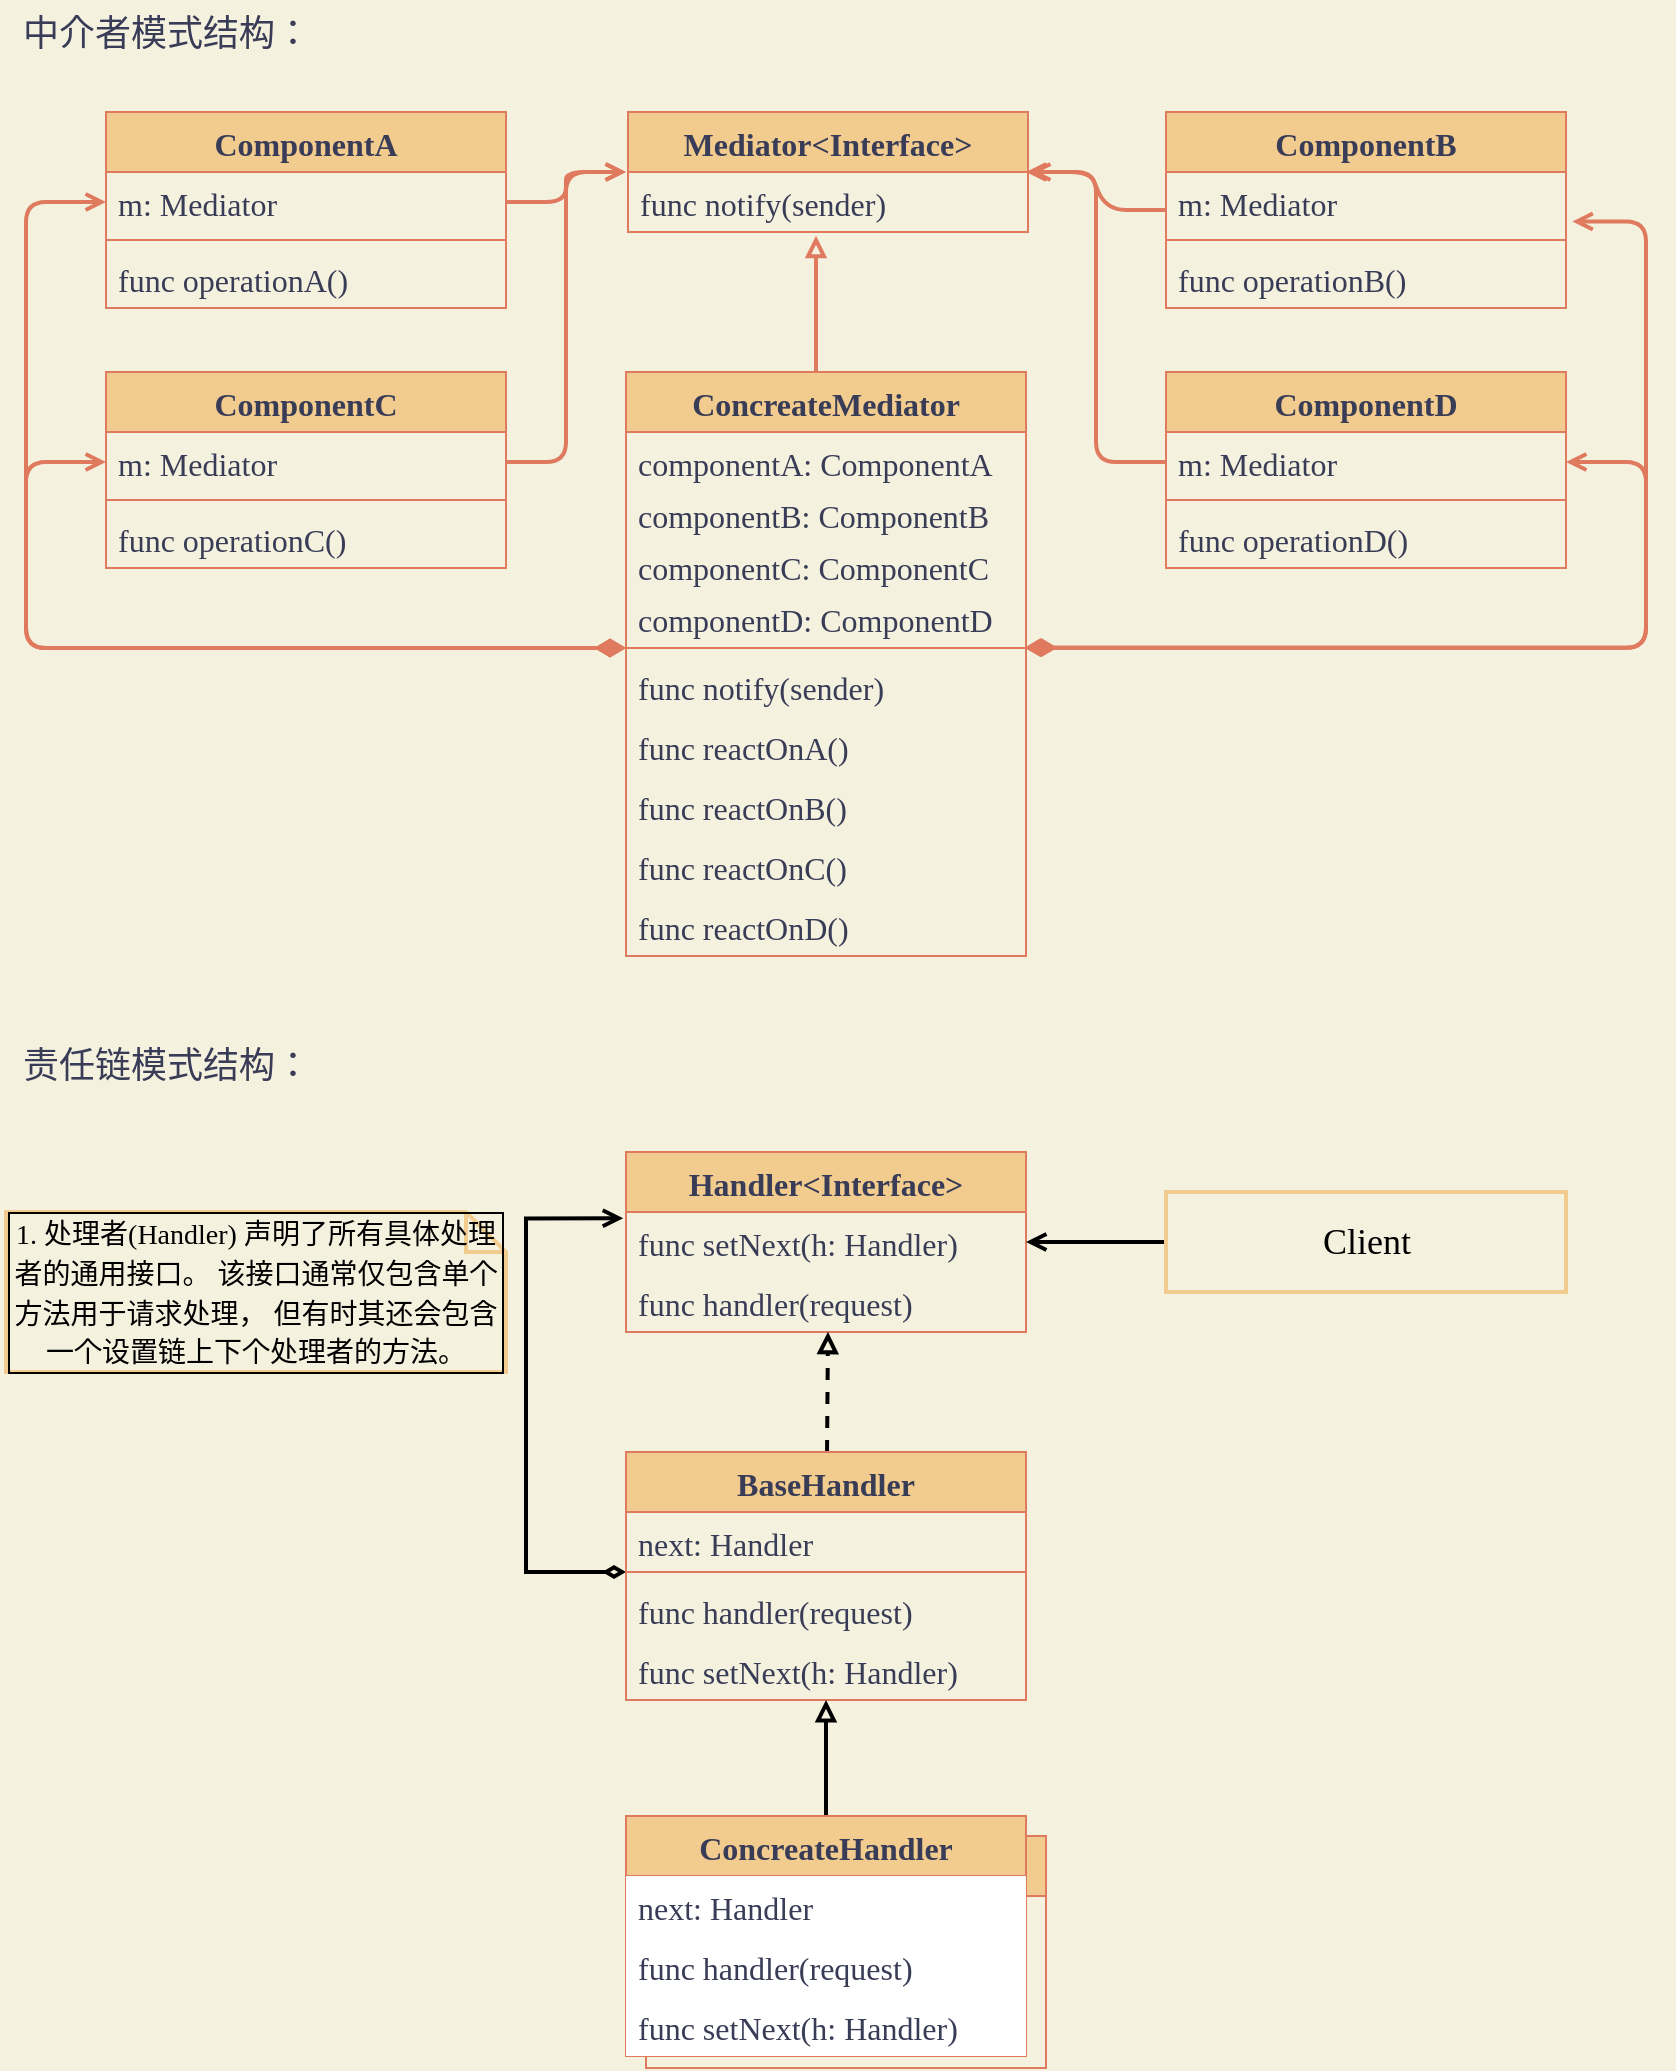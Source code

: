 <mxfile version="20.5.3" type="github">
  <diagram id="LliGrTo6IxOCmECgdEKM" name="第 1 页">
    <mxGraphModel dx="860" dy="472" grid="1" gridSize="10" guides="1" tooltips="1" connect="1" arrows="1" fold="1" page="0" pageScale="1" pageWidth="827" pageHeight="1169" background="#F4F1DE" math="0" shadow="0">
      <root>
        <mxCell id="0" />
        <mxCell id="1" parent="0" />
        <mxCell id="y-x1a5SyWCCNWOdujIV2-36" value="ConcreateHandler" style="swimlane;fontStyle=1;align=center;verticalAlign=top;childLayout=stackLayout;horizontal=1;startSize=30;horizontalStack=0;resizeParent=1;resizeParentMax=0;resizeLast=0;collapsible=1;marginBottom=0;fontFamily=Times New Roman;fontSize=16;rounded=0;fillColor=#F2CC8F;strokeColor=#E07A5F;fontColor=none;noLabel=1;" vertex="1" parent="1">
          <mxGeometry x="340" y="972" width="200" height="116" as="geometry" />
        </mxCell>
        <mxCell id="y-x1a5SyWCCNWOdujIV2-40" value="func setNext(h: Handler)" style="text;strokeColor=none;fillColor=none;align=left;verticalAlign=top;spacingLeft=4;spacingRight=4;overflow=hidden;rotatable=0;points=[[0,0.5],[1,0.5]];portConstraint=eastwest;fontFamily=Times New Roman;fontSize=16;rounded=0;fontColor=none;noLabel=1;" vertex="1" parent="y-x1a5SyWCCNWOdujIV2-36">
          <mxGeometry y="30" width="200" height="30" as="geometry" />
        </mxCell>
        <mxCell id="y-x1a5SyWCCNWOdujIV2-37" value="next: Handler" style="text;strokeColor=none;fillColor=none;align=left;verticalAlign=top;spacingLeft=4;spacingRight=4;overflow=hidden;rotatable=0;points=[[0,0.5],[1,0.5]];portConstraint=eastwest;fontFamily=Times New Roman;fontSize=16;rounded=0;fontColor=none;noLabel=1;" vertex="1" parent="y-x1a5SyWCCNWOdujIV2-36">
          <mxGeometry y="60" width="200" height="26" as="geometry" />
        </mxCell>
        <mxCell id="y-x1a5SyWCCNWOdujIV2-39" value="func handler(request)" style="text;strokeColor=none;fillColor=none;align=left;verticalAlign=top;spacingLeft=4;spacingRight=4;overflow=hidden;rotatable=0;points=[[0,0.5],[1,0.5]];portConstraint=eastwest;fontFamily=Times New Roman;fontSize=16;rounded=0;fontColor=none;noLabel=1;" vertex="1" parent="y-x1a5SyWCCNWOdujIV2-36">
          <mxGeometry y="86" width="200" height="30" as="geometry" />
        </mxCell>
        <mxCell id="As4aNOafPKZ8VDamvQL3-1" value="中介者模式结构：" style="text;html=1;strokeColor=none;fillColor=none;align=center;verticalAlign=middle;whiteSpace=wrap;rounded=0;fontFamily=Times New Roman;fontSize=18;fontColor=#393C56;" parent="1" vertex="1">
          <mxGeometry x="21" y="54" width="159" height="33" as="geometry" />
        </mxCell>
        <mxCell id="KlUVC-nTQkEUZtXj6v6p-1" value="Mediator&lt;Interface&gt;" style="swimlane;fontStyle=1;align=center;verticalAlign=top;childLayout=stackLayout;horizontal=1;startSize=30;horizontalStack=0;resizeParent=1;resizeParentMax=0;resizeLast=0;collapsible=1;marginBottom=0;fontFamily=Times New Roman;fontSize=16;rounded=0;fillColor=#F2CC8F;strokeColor=#E07A5F;fontColor=#393C56;" parent="1" vertex="1">
          <mxGeometry x="331" y="110" width="200" height="60" as="geometry" />
        </mxCell>
        <mxCell id="KlUVC-nTQkEUZtXj6v6p-4" value="func notify(sender)" style="text;strokeColor=none;fillColor=none;align=left;verticalAlign=top;spacingLeft=4;spacingRight=4;overflow=hidden;rotatable=0;points=[[0,0.5],[1,0.5]];portConstraint=eastwest;fontFamily=Times New Roman;fontSize=16;rounded=0;fontColor=#393C56;" parent="KlUVC-nTQkEUZtXj6v6p-1" vertex="1">
          <mxGeometry y="30" width="200" height="30" as="geometry" />
        </mxCell>
        <mxCell id="KlUVC-nTQkEUZtXj6v6p-5" value="ComponentA" style="swimlane;fontStyle=1;align=center;verticalAlign=top;childLayout=stackLayout;horizontal=1;startSize=30;horizontalStack=0;resizeParent=1;resizeParentMax=0;resizeLast=0;collapsible=1;marginBottom=0;fontFamily=Times New Roman;fontSize=16;rounded=0;fillColor=#F2CC8F;strokeColor=#E07A5F;fontColor=#393C56;" parent="1" vertex="1">
          <mxGeometry x="70" y="110" width="200" height="98" as="geometry" />
        </mxCell>
        <mxCell id="KlUVC-nTQkEUZtXj6v6p-6" value="m: Mediator" style="text;strokeColor=none;fillColor=none;align=left;verticalAlign=top;spacingLeft=4;spacingRight=4;overflow=hidden;rotatable=0;points=[[0,0.5],[1,0.5]];portConstraint=eastwest;fontFamily=Times New Roman;fontSize=16;rounded=0;fontColor=#393C56;" parent="KlUVC-nTQkEUZtXj6v6p-5" vertex="1">
          <mxGeometry y="30" width="200" height="30" as="geometry" />
        </mxCell>
        <mxCell id="KlUVC-nTQkEUZtXj6v6p-7" value="" style="line;strokeWidth=1;fillColor=none;align=left;verticalAlign=middle;spacingTop=-1;spacingLeft=3;spacingRight=3;rotatable=0;labelPosition=right;points=[];portConstraint=eastwest;strokeColor=#E07A5F;fontFamily=Times New Roman;fontSize=16;rounded=0;fontColor=#393C56;labelBackgroundColor=#F4F1DE;" parent="KlUVC-nTQkEUZtXj6v6p-5" vertex="1">
          <mxGeometry y="60" width="200" height="8" as="geometry" />
        </mxCell>
        <mxCell id="KlUVC-nTQkEUZtXj6v6p-8" value="func operationA()" style="text;strokeColor=none;fillColor=none;align=left;verticalAlign=top;spacingLeft=4;spacingRight=4;overflow=hidden;rotatable=0;points=[[0,0.5],[1,0.5]];portConstraint=eastwest;fontFamily=Times New Roman;fontSize=16;rounded=0;fontColor=#393C56;" parent="KlUVC-nTQkEUZtXj6v6p-5" vertex="1">
          <mxGeometry y="68" width="200" height="30" as="geometry" />
        </mxCell>
        <mxCell id="xFCIwbEzfBcp8esczOYy-46" style="edgeStyle=entityRelationEdgeStyle;sketch=0;orthogonalLoop=1;jettySize=auto;html=1;entryX=1.005;entryY=0;entryDx=0;entryDy=0;entryPerimeter=0;shadow=0;strokeColor=#E07A5F;fontColor=#393C56;endArrow=open;endFill=0;startSize=10;fillColor=#F2CC8F;elbow=vertical;strokeWidth=2;" parent="1" source="OagiuF5iZt7tphXW1LkW-1" target="KlUVC-nTQkEUZtXj6v6p-4" edge="1">
          <mxGeometry relative="1" as="geometry" />
        </mxCell>
        <mxCell id="OagiuF5iZt7tphXW1LkW-1" value="ComponentB" style="swimlane;fontStyle=1;align=center;verticalAlign=top;childLayout=stackLayout;horizontal=1;startSize=30;horizontalStack=0;resizeParent=1;resizeParentMax=0;resizeLast=0;collapsible=1;marginBottom=0;fontFamily=Times New Roman;fontSize=16;rounded=0;fillColor=#F2CC8F;strokeColor=#E07A5F;fontColor=#393C56;" parent="1" vertex="1">
          <mxGeometry x="600" y="110" width="200" height="98" as="geometry" />
        </mxCell>
        <mxCell id="OagiuF5iZt7tphXW1LkW-2" value="m: Mediator" style="text;strokeColor=none;fillColor=none;align=left;verticalAlign=top;spacingLeft=4;spacingRight=4;overflow=hidden;rotatable=0;points=[[0,0.5],[1,0.5]];portConstraint=eastwest;fontFamily=Times New Roman;fontSize=16;rounded=0;fontColor=#393C56;" parent="OagiuF5iZt7tphXW1LkW-1" vertex="1">
          <mxGeometry y="30" width="200" height="30" as="geometry" />
        </mxCell>
        <mxCell id="OagiuF5iZt7tphXW1LkW-3" value="" style="line;strokeWidth=1;fillColor=none;align=left;verticalAlign=middle;spacingTop=-1;spacingLeft=3;spacingRight=3;rotatable=0;labelPosition=right;points=[];portConstraint=eastwest;strokeColor=#E07A5F;fontFamily=Times New Roman;fontSize=16;rounded=0;fontColor=#393C56;labelBackgroundColor=#F4F1DE;" parent="OagiuF5iZt7tphXW1LkW-1" vertex="1">
          <mxGeometry y="60" width="200" height="8" as="geometry" />
        </mxCell>
        <mxCell id="OagiuF5iZt7tphXW1LkW-4" value="func operationB()" style="text;strokeColor=none;fillColor=none;align=left;verticalAlign=top;spacingLeft=4;spacingRight=4;overflow=hidden;rotatable=0;points=[[0,0.5],[1,0.5]];portConstraint=eastwest;fontFamily=Times New Roman;fontSize=16;rounded=0;fontColor=#393C56;" parent="OagiuF5iZt7tphXW1LkW-1" vertex="1">
          <mxGeometry y="68" width="200" height="30" as="geometry" />
        </mxCell>
        <mxCell id="OagiuF5iZt7tphXW1LkW-5" value="ComponentC" style="swimlane;fontStyle=1;align=center;verticalAlign=top;childLayout=stackLayout;horizontal=1;startSize=30;horizontalStack=0;resizeParent=1;resizeParentMax=0;resizeLast=0;collapsible=1;marginBottom=0;fontFamily=Times New Roman;fontSize=16;rounded=0;fillColor=#F2CC8F;strokeColor=#E07A5F;fontColor=#393C56;" parent="1" vertex="1">
          <mxGeometry x="70" y="240" width="200" height="98" as="geometry" />
        </mxCell>
        <mxCell id="OagiuF5iZt7tphXW1LkW-6" value="m: Mediator" style="text;strokeColor=none;fillColor=none;align=left;verticalAlign=top;spacingLeft=4;spacingRight=4;overflow=hidden;rotatable=0;points=[[0,0.5],[1,0.5]];portConstraint=eastwest;fontFamily=Times New Roman;fontSize=16;rounded=0;fontColor=#393C56;" parent="OagiuF5iZt7tphXW1LkW-5" vertex="1">
          <mxGeometry y="30" width="200" height="30" as="geometry" />
        </mxCell>
        <mxCell id="OagiuF5iZt7tphXW1LkW-7" value="" style="line;strokeWidth=1;fillColor=none;align=left;verticalAlign=middle;spacingTop=-1;spacingLeft=3;spacingRight=3;rotatable=0;labelPosition=right;points=[];portConstraint=eastwest;strokeColor=#E07A5F;fontFamily=Times New Roman;fontSize=16;rounded=0;fontColor=#393C56;labelBackgroundColor=#F4F1DE;" parent="OagiuF5iZt7tphXW1LkW-5" vertex="1">
          <mxGeometry y="60" width="200" height="8" as="geometry" />
        </mxCell>
        <mxCell id="OagiuF5iZt7tphXW1LkW-8" value="func operationC()" style="text;strokeColor=none;fillColor=none;align=left;verticalAlign=top;spacingLeft=4;spacingRight=4;overflow=hidden;rotatable=0;points=[[0,0.5],[1,0.5]];portConstraint=eastwest;fontFamily=Times New Roman;fontSize=16;rounded=0;fontColor=#393C56;" parent="OagiuF5iZt7tphXW1LkW-5" vertex="1">
          <mxGeometry y="68" width="200" height="30" as="geometry" />
        </mxCell>
        <mxCell id="OagiuF5iZt7tphXW1LkW-9" value="ComponentD" style="swimlane;fontStyle=1;align=center;verticalAlign=top;childLayout=stackLayout;horizontal=1;startSize=30;horizontalStack=0;resizeParent=1;resizeParentMax=0;resizeLast=0;collapsible=1;marginBottom=0;fontFamily=Times New Roman;fontSize=16;rounded=0;fillColor=#F2CC8F;strokeColor=#E07A5F;fontColor=#393C56;" parent="1" vertex="1">
          <mxGeometry x="600" y="240" width="200" height="98" as="geometry" />
        </mxCell>
        <mxCell id="OagiuF5iZt7tphXW1LkW-10" value="m: Mediator" style="text;strokeColor=none;fillColor=none;align=left;verticalAlign=top;spacingLeft=4;spacingRight=4;overflow=hidden;rotatable=0;points=[[0,0.5],[1,0.5]];portConstraint=eastwest;fontFamily=Times New Roman;fontSize=16;rounded=0;fontColor=#393C56;" parent="OagiuF5iZt7tphXW1LkW-9" vertex="1">
          <mxGeometry y="30" width="200" height="30" as="geometry" />
        </mxCell>
        <mxCell id="OagiuF5iZt7tphXW1LkW-11" value="" style="line;strokeWidth=1;fillColor=none;align=left;verticalAlign=middle;spacingTop=-1;spacingLeft=3;spacingRight=3;rotatable=0;labelPosition=right;points=[];portConstraint=eastwest;strokeColor=#E07A5F;fontFamily=Times New Roman;fontSize=16;rounded=0;fontColor=#393C56;labelBackgroundColor=#F4F1DE;" parent="OagiuF5iZt7tphXW1LkW-9" vertex="1">
          <mxGeometry y="60" width="200" height="8" as="geometry" />
        </mxCell>
        <mxCell id="OagiuF5iZt7tphXW1LkW-12" value="func operationD()" style="text;strokeColor=none;fillColor=none;align=left;verticalAlign=top;spacingLeft=4;spacingRight=4;overflow=hidden;rotatable=0;points=[[0,0.5],[1,0.5]];portConstraint=eastwest;fontFamily=Times New Roman;fontSize=16;rounded=0;fontColor=#393C56;" parent="OagiuF5iZt7tphXW1LkW-9" vertex="1">
          <mxGeometry y="68" width="200" height="30" as="geometry" />
        </mxCell>
        <mxCell id="xFCIwbEzfBcp8esczOYy-49" style="edgeStyle=elbowEdgeStyle;rounded=1;sketch=0;orthogonalLoop=1;jettySize=auto;html=1;entryX=0.471;entryY=1.063;entryDx=0;entryDy=0;entryPerimeter=0;shadow=0;strokeColor=#E07A5F;fontColor=#393C56;endArrow=block;endFill=0;startSize=10;fillColor=#F2CC8F;strokeWidth=2;" parent="1" source="xFCIwbEzfBcp8esczOYy-5" target="KlUVC-nTQkEUZtXj6v6p-4" edge="1">
          <mxGeometry relative="1" as="geometry" />
        </mxCell>
        <mxCell id="xFCIwbEzfBcp8esczOYy-50" style="edgeStyle=elbowEdgeStyle;rounded=1;sketch=0;orthogonalLoop=1;jettySize=auto;html=1;entryX=0;entryY=0.5;entryDx=0;entryDy=0;shadow=0;strokeColor=#E07A5F;strokeWidth=2;fontColor=#393C56;endArrow=open;endFill=0;startSize=10;fillColor=#F2CC8F;startArrow=diamondThin;startFill=1;" parent="1" target="KlUVC-nTQkEUZtXj6v6p-6" edge="1">
          <mxGeometry relative="1" as="geometry">
            <mxPoint x="330" y="378" as="sourcePoint" />
            <Array as="points">
              <mxPoint x="30" y="280" />
            </Array>
          </mxGeometry>
        </mxCell>
        <mxCell id="xFCIwbEzfBcp8esczOYy-53" style="edgeStyle=elbowEdgeStyle;rounded=1;sketch=0;orthogonalLoop=1;jettySize=auto;html=1;entryX=1.016;entryY=0.824;entryDx=0;entryDy=0;entryPerimeter=0;shadow=0;strokeColor=#E07A5F;strokeWidth=2;fontColor=#393C56;endArrow=open;endFill=0;startSize=10;fillColor=#F2CC8F;exitX=0.996;exitY=0.479;exitDx=0;exitDy=0;exitPerimeter=0;startArrow=diamondThin;startFill=1;" parent="1" source="xFCIwbEzfBcp8esczOYy-7" target="OagiuF5iZt7tphXW1LkW-2" edge="1">
          <mxGeometry relative="1" as="geometry">
            <mxPoint x="530" y="380" as="sourcePoint" />
            <Array as="points">
              <mxPoint x="840" y="230" />
              <mxPoint x="840" y="300" />
            </Array>
          </mxGeometry>
        </mxCell>
        <mxCell id="xFCIwbEzfBcp8esczOYy-54" style="edgeStyle=elbowEdgeStyle;rounded=1;sketch=0;orthogonalLoop=1;jettySize=auto;html=1;entryX=1;entryY=0.5;entryDx=0;entryDy=0;shadow=0;strokeColor=#E07A5F;strokeWidth=2;fontColor=#393C56;endArrow=open;endFill=0;startSize=10;fillColor=#F2CC8F;exitX=0.999;exitY=0.481;exitDx=0;exitDy=0;exitPerimeter=0;startArrow=diamondThin;startFill=1;" parent="1" source="xFCIwbEzfBcp8esczOYy-7" target="OagiuF5iZt7tphXW1LkW-10" edge="1">
          <mxGeometry relative="1" as="geometry">
            <Array as="points">
              <mxPoint x="840" y="350" />
            </Array>
          </mxGeometry>
        </mxCell>
        <mxCell id="xFCIwbEzfBcp8esczOYy-5" value="ConcreateMediator" style="swimlane;fontStyle=1;align=center;verticalAlign=top;childLayout=stackLayout;horizontal=1;startSize=30;horizontalStack=0;resizeParent=1;resizeParentMax=0;resizeLast=0;collapsible=1;marginBottom=0;fontFamily=Times New Roman;fontSize=16;rounded=0;fillColor=#F2CC8F;strokeColor=#E07A5F;fontColor=#393C56;" parent="1" vertex="1">
          <mxGeometry x="330" y="240" width="200" height="292" as="geometry" />
        </mxCell>
        <mxCell id="xFCIwbEzfBcp8esczOYy-6" value="componentA: ComponentA" style="text;strokeColor=none;fillColor=none;align=left;verticalAlign=top;spacingLeft=4;spacingRight=4;overflow=hidden;rotatable=0;points=[[0,0.5],[1,0.5]];portConstraint=eastwest;fontFamily=Times New Roman;fontSize=16;rounded=0;fontColor=#393C56;" parent="xFCIwbEzfBcp8esczOYy-5" vertex="1">
          <mxGeometry y="30" width="200" height="26" as="geometry" />
        </mxCell>
        <mxCell id="xFCIwbEzfBcp8esczOYy-40" value="componentB: ComponentB" style="text;strokeColor=none;fillColor=none;align=left;verticalAlign=top;spacingLeft=4;spacingRight=4;overflow=hidden;rotatable=0;points=[[0,0.5],[1,0.5]];portConstraint=eastwest;fontFamily=Times New Roman;fontSize=16;rounded=0;fontColor=#393C56;" parent="xFCIwbEzfBcp8esczOYy-5" vertex="1">
          <mxGeometry y="56" width="200" height="26" as="geometry" />
        </mxCell>
        <mxCell id="xFCIwbEzfBcp8esczOYy-41" value="componentC: ComponentC" style="text;strokeColor=none;fillColor=none;align=left;verticalAlign=top;spacingLeft=4;spacingRight=4;overflow=hidden;rotatable=0;points=[[0,0.5],[1,0.5]];portConstraint=eastwest;fontFamily=Times New Roman;fontSize=16;rounded=0;fontColor=#393C56;" parent="xFCIwbEzfBcp8esczOYy-5" vertex="1">
          <mxGeometry y="82" width="200" height="26" as="geometry" />
        </mxCell>
        <mxCell id="xFCIwbEzfBcp8esczOYy-39" value="componentD: ComponentD" style="text;strokeColor=none;fillColor=none;align=left;verticalAlign=top;spacingLeft=4;spacingRight=4;overflow=hidden;rotatable=0;points=[[0,0.5],[1,0.5]];portConstraint=eastwest;fontFamily=Times New Roman;fontSize=16;rounded=0;fontColor=#393C56;" parent="xFCIwbEzfBcp8esczOYy-5" vertex="1">
          <mxGeometry y="108" width="200" height="26" as="geometry" />
        </mxCell>
        <mxCell id="xFCIwbEzfBcp8esczOYy-7" value="" style="line;strokeWidth=1;fillColor=none;align=left;verticalAlign=middle;spacingTop=-1;spacingLeft=3;spacingRight=3;rotatable=0;labelPosition=right;points=[];portConstraint=eastwest;strokeColor=#E07A5F;fontFamily=Times New Roman;fontSize=16;rounded=0;fontColor=#393C56;labelBackgroundColor=#F4F1DE;" parent="xFCIwbEzfBcp8esczOYy-5" vertex="1">
          <mxGeometry y="134" width="200" height="8" as="geometry" />
        </mxCell>
        <mxCell id="xFCIwbEzfBcp8esczOYy-8" value="func notify(sender)" style="text;strokeColor=none;fillColor=none;align=left;verticalAlign=top;spacingLeft=4;spacingRight=4;overflow=hidden;rotatable=0;points=[[0,0.5],[1,0.5]];portConstraint=eastwest;fontFamily=Times New Roman;fontSize=16;rounded=0;fontColor=#393C56;" parent="xFCIwbEzfBcp8esczOYy-5" vertex="1">
          <mxGeometry y="142" width="200" height="30" as="geometry" />
        </mxCell>
        <mxCell id="xFCIwbEzfBcp8esczOYy-38" value="func reactOnA()" style="text;strokeColor=none;fillColor=none;align=left;verticalAlign=top;spacingLeft=4;spacingRight=4;overflow=hidden;rotatable=0;points=[[0,0.5],[1,0.5]];portConstraint=eastwest;fontFamily=Times New Roman;fontSize=16;rounded=0;fontColor=#393C56;" parent="xFCIwbEzfBcp8esczOYy-5" vertex="1">
          <mxGeometry y="172" width="200" height="30" as="geometry" />
        </mxCell>
        <mxCell id="xFCIwbEzfBcp8esczOYy-42" value="func reactOnB()" style="text;strokeColor=none;fillColor=none;align=left;verticalAlign=top;spacingLeft=4;spacingRight=4;overflow=hidden;rotatable=0;points=[[0,0.5],[1,0.5]];portConstraint=eastwest;fontFamily=Times New Roman;fontSize=16;rounded=0;fontColor=#393C56;" parent="xFCIwbEzfBcp8esczOYy-5" vertex="1">
          <mxGeometry y="202" width="200" height="30" as="geometry" />
        </mxCell>
        <mxCell id="xFCIwbEzfBcp8esczOYy-43" value="func reactOnC()" style="text;strokeColor=none;fillColor=none;align=left;verticalAlign=top;spacingLeft=4;spacingRight=4;overflow=hidden;rotatable=0;points=[[0,0.5],[1,0.5]];portConstraint=eastwest;fontFamily=Times New Roman;fontSize=16;rounded=0;fontColor=#393C56;" parent="xFCIwbEzfBcp8esczOYy-5" vertex="1">
          <mxGeometry y="232" width="200" height="30" as="geometry" />
        </mxCell>
        <mxCell id="xFCIwbEzfBcp8esczOYy-44" value="func reactOnD()" style="text;strokeColor=none;fillColor=none;align=left;verticalAlign=top;spacingLeft=4;spacingRight=4;overflow=hidden;rotatable=0;points=[[0,0.5],[1,0.5]];portConstraint=eastwest;fontFamily=Times New Roman;fontSize=16;rounded=0;fontColor=#393C56;" parent="xFCIwbEzfBcp8esczOYy-5" vertex="1">
          <mxGeometry y="262" width="200" height="30" as="geometry" />
        </mxCell>
        <mxCell id="xFCIwbEzfBcp8esczOYy-45" style="edgeStyle=elbowEdgeStyle;rounded=1;orthogonalLoop=1;jettySize=auto;html=1;strokeColor=#E07A5F;fontColor=#393C56;fillColor=#F2CC8F;endArrow=open;endFill=0;startSize=10;shadow=0;sketch=0;strokeWidth=2;" parent="1" source="KlUVC-nTQkEUZtXj6v6p-6" edge="1">
          <mxGeometry relative="1" as="geometry">
            <mxPoint x="330" y="140" as="targetPoint" />
          </mxGeometry>
        </mxCell>
        <mxCell id="xFCIwbEzfBcp8esczOYy-47" style="edgeStyle=entityRelationEdgeStyle;sketch=0;orthogonalLoop=1;jettySize=auto;html=1;exitX=1;exitY=0.5;exitDx=0;exitDy=0;shadow=0;strokeColor=#E07A5F;fontColor=#393C56;endArrow=open;endFill=0;startSize=10;fillColor=#F2CC8F;strokeWidth=2;" parent="1" source="OagiuF5iZt7tphXW1LkW-6" edge="1">
          <mxGeometry relative="1" as="geometry">
            <mxPoint x="330" y="140" as="targetPoint" />
          </mxGeometry>
        </mxCell>
        <mxCell id="xFCIwbEzfBcp8esczOYy-48" style="edgeStyle=elbowEdgeStyle;sketch=0;orthogonalLoop=1;jettySize=auto;html=1;exitX=0;exitY=0.5;exitDx=0;exitDy=0;shadow=0;strokeColor=#E07A5F;fontColor=#393C56;endArrow=open;endFill=0;startSize=10;fillColor=#F2CC8F;strokeWidth=2;" parent="1" source="OagiuF5iZt7tphXW1LkW-10" edge="1">
          <mxGeometry relative="1" as="geometry">
            <mxPoint x="530" y="140" as="targetPoint" />
          </mxGeometry>
        </mxCell>
        <mxCell id="xFCIwbEzfBcp8esczOYy-51" style="edgeStyle=elbowEdgeStyle;rounded=1;sketch=0;orthogonalLoop=1;jettySize=auto;html=1;entryX=0;entryY=0.5;entryDx=0;entryDy=0;shadow=0;strokeColor=#E07A5F;strokeWidth=2;fontColor=#393C56;endArrow=open;endFill=0;startSize=10;fillColor=#F2CC8F;startArrow=diamondThin;startFill=1;" parent="1" source="xFCIwbEzfBcp8esczOYy-7" target="OagiuF5iZt7tphXW1LkW-6" edge="1">
          <mxGeometry relative="1" as="geometry">
            <Array as="points">
              <mxPoint x="30" y="340" />
            </Array>
          </mxGeometry>
        </mxCell>
        <mxCell id="g1SRzkxm-KbwQc-2ITOF-1" value="责任链模式结构：" style="text;html=1;strokeColor=none;fillColor=none;align=center;verticalAlign=middle;whiteSpace=wrap;rounded=0;fontFamily=Times New Roman;fontSize=18;fontColor=#393C56;" parent="1" vertex="1">
          <mxGeometry x="21" y="570" width="159" height="33" as="geometry" />
        </mxCell>
        <mxCell id="y-x1a5SyWCCNWOdujIV2-1" value="Handler&lt;Interface&gt;" style="swimlane;fontStyle=1;align=center;verticalAlign=top;childLayout=stackLayout;horizontal=1;startSize=30;horizontalStack=0;resizeParent=1;resizeParentMax=0;resizeLast=0;collapsible=1;marginBottom=0;fontFamily=Times New Roman;fontSize=16;rounded=0;fillColor=#F2CC8F;strokeColor=#E07A5F;fontColor=#393C56;" vertex="1" parent="1">
          <mxGeometry x="330" y="630" width="200" height="90" as="geometry" />
        </mxCell>
        <mxCell id="y-x1a5SyWCCNWOdujIV2-2" value="func setNext(h: Handler)" style="text;strokeColor=none;fillColor=none;align=left;verticalAlign=top;spacingLeft=4;spacingRight=4;overflow=hidden;rotatable=0;points=[[0,0.5],[1,0.5]];portConstraint=eastwest;fontFamily=Times New Roman;fontSize=16;rounded=0;fontColor=#393C56;" vertex="1" parent="y-x1a5SyWCCNWOdujIV2-1">
          <mxGeometry y="30" width="200" height="30" as="geometry" />
        </mxCell>
        <mxCell id="y-x1a5SyWCCNWOdujIV2-3" value="func handler(request)" style="text;strokeColor=none;fillColor=none;align=left;verticalAlign=top;spacingLeft=4;spacingRight=4;overflow=hidden;rotatable=0;points=[[0,0.5],[1,0.5]];portConstraint=eastwest;fontFamily=Times New Roman;fontSize=16;rounded=0;fontColor=#393C56;" vertex="1" parent="y-x1a5SyWCCNWOdujIV2-1">
          <mxGeometry y="60" width="200" height="30" as="geometry" />
        </mxCell>
        <mxCell id="y-x1a5SyWCCNWOdujIV2-46" style="edgeStyle=none;rounded=0;orthogonalLoop=1;jettySize=auto;html=1;entryX=0.505;entryY=0.997;entryDx=0;entryDy=0;entryPerimeter=0;strokeWidth=2;fontFamily=Times New Roman;fontSize=18;fontColor=default;endArrow=block;endFill=0;dashed=1;" edge="1" parent="1" source="y-x1a5SyWCCNWOdujIV2-13" target="y-x1a5SyWCCNWOdujIV2-3">
          <mxGeometry relative="1" as="geometry" />
        </mxCell>
        <mxCell id="y-x1a5SyWCCNWOdujIV2-48" style="edgeStyle=orthogonalEdgeStyle;rounded=0;orthogonalLoop=1;jettySize=auto;html=1;entryX=-0.007;entryY=0.105;entryDx=0;entryDy=0;entryPerimeter=0;strokeWidth=2;fontFamily=Times New Roman;fontSize=18;fontColor=default;endArrow=open;endFill=0;startArrow=diamondThin;startFill=0;" edge="1" parent="1" source="y-x1a5SyWCCNWOdujIV2-13" target="y-x1a5SyWCCNWOdujIV2-2">
          <mxGeometry relative="1" as="geometry">
            <Array as="points">
              <mxPoint x="280" y="840" />
              <mxPoint x="280" y="663" />
            </Array>
          </mxGeometry>
        </mxCell>
        <mxCell id="y-x1a5SyWCCNWOdujIV2-13" value="BaseHandler" style="swimlane;fontStyle=1;align=center;verticalAlign=top;childLayout=stackLayout;horizontal=1;startSize=30;horizontalStack=0;resizeParent=1;resizeParentMax=0;resizeLast=0;collapsible=1;marginBottom=0;fontFamily=Times New Roman;fontSize=16;rounded=0;fillColor=#F2CC8F;strokeColor=#E07A5F;fontColor=#393C56;" vertex="1" parent="1">
          <mxGeometry x="330" y="780" width="200" height="124" as="geometry" />
        </mxCell>
        <mxCell id="y-x1a5SyWCCNWOdujIV2-14" value="next: Handler" style="text;strokeColor=none;fillColor=none;align=left;verticalAlign=top;spacingLeft=4;spacingRight=4;overflow=hidden;rotatable=0;points=[[0,0.5],[1,0.5]];portConstraint=eastwest;fontFamily=Times New Roman;fontSize=16;rounded=0;fontColor=#393C56;" vertex="1" parent="y-x1a5SyWCCNWOdujIV2-13">
          <mxGeometry y="30" width="200" height="26" as="geometry" />
        </mxCell>
        <mxCell id="y-x1a5SyWCCNWOdujIV2-18" value="" style="line;strokeWidth=1;fillColor=none;align=left;verticalAlign=middle;spacingTop=-1;spacingLeft=3;spacingRight=3;rotatable=0;labelPosition=right;points=[];portConstraint=eastwest;strokeColor=#E07A5F;fontFamily=Times New Roman;fontSize=16;rounded=0;fontColor=#393C56;labelBackgroundColor=#F4F1DE;" vertex="1" parent="y-x1a5SyWCCNWOdujIV2-13">
          <mxGeometry y="56" width="200" height="8" as="geometry" />
        </mxCell>
        <mxCell id="y-x1a5SyWCCNWOdujIV2-25" value="func handler(request)" style="text;strokeColor=none;fillColor=none;align=left;verticalAlign=top;spacingLeft=4;spacingRight=4;overflow=hidden;rotatable=0;points=[[0,0.5],[1,0.5]];portConstraint=eastwest;fontFamily=Times New Roman;fontSize=16;rounded=0;fontColor=#393C56;" vertex="1" parent="y-x1a5SyWCCNWOdujIV2-13">
          <mxGeometry y="64" width="200" height="30" as="geometry" />
        </mxCell>
        <mxCell id="y-x1a5SyWCCNWOdujIV2-24" value="func setNext(h: Handler)" style="text;strokeColor=none;fillColor=none;align=left;verticalAlign=top;spacingLeft=4;spacingRight=4;overflow=hidden;rotatable=0;points=[[0,0.5],[1,0.5]];portConstraint=eastwest;fontFamily=Times New Roman;fontSize=16;rounded=0;fontColor=#393C56;" vertex="1" parent="y-x1a5SyWCCNWOdujIV2-13">
          <mxGeometry y="94" width="200" height="30" as="geometry" />
        </mxCell>
        <mxCell id="y-x1a5SyWCCNWOdujIV2-47" style="edgeStyle=none;rounded=0;orthogonalLoop=1;jettySize=auto;html=1;strokeWidth=2;fontFamily=Times New Roman;fontSize=18;fontColor=default;endArrow=block;endFill=0;" edge="1" parent="1" source="y-x1a5SyWCCNWOdujIV2-26" target="y-x1a5SyWCCNWOdujIV2-24">
          <mxGeometry relative="1" as="geometry" />
        </mxCell>
        <mxCell id="y-x1a5SyWCCNWOdujIV2-26" value="ConcreateHandler" style="swimlane;fontStyle=1;align=center;verticalAlign=top;childLayout=stackLayout;horizontal=1;startSize=30;horizontalStack=0;resizeParent=1;resizeParentMax=0;resizeLast=0;collapsible=1;marginBottom=0;fontFamily=Times New Roman;fontSize=16;rounded=0;fillColor=#F2CC8F;strokeColor=#E07A5F;fontColor=#393C56;" vertex="1" parent="1">
          <mxGeometry x="330" y="962" width="200" height="120" as="geometry" />
        </mxCell>
        <mxCell id="y-x1a5SyWCCNWOdujIV2-27" value="next: Handler" style="text;strokeColor=none;fillColor=default;align=left;verticalAlign=top;spacingLeft=4;spacingRight=4;overflow=hidden;rotatable=0;points=[[0,0.5],[1,0.5]];portConstraint=eastwest;fontFamily=Times New Roman;fontSize=16;rounded=0;fontColor=#393C56;" vertex="1" parent="y-x1a5SyWCCNWOdujIV2-26">
          <mxGeometry y="30" width="200" height="30" as="geometry" />
        </mxCell>
        <mxCell id="y-x1a5SyWCCNWOdujIV2-29" value="func handler(request)" style="text;strokeColor=none;fillColor=default;align=left;verticalAlign=top;spacingLeft=4;spacingRight=4;overflow=hidden;rotatable=0;points=[[0,0.5],[1,0.5]];portConstraint=eastwest;fontFamily=Times New Roman;fontSize=16;rounded=0;fontColor=#393C56;" vertex="1" parent="y-x1a5SyWCCNWOdujIV2-26">
          <mxGeometry y="60" width="200" height="30" as="geometry" />
        </mxCell>
        <mxCell id="y-x1a5SyWCCNWOdujIV2-30" value="func setNext(h: Handler)" style="text;strokeColor=none;fillColor=default;align=left;verticalAlign=top;spacingLeft=4;spacingRight=4;overflow=hidden;rotatable=0;points=[[0,0.5],[1,0.5]];portConstraint=eastwest;fontFamily=Times New Roman;fontSize=16;rounded=0;fontColor=#393C56;" vertex="1" parent="y-x1a5SyWCCNWOdujIV2-26">
          <mxGeometry y="90" width="200" height="30" as="geometry" />
        </mxCell>
        <mxCell id="y-x1a5SyWCCNWOdujIV2-44" style="edgeStyle=orthogonalEdgeStyle;rounded=0;orthogonalLoop=1;jettySize=auto;html=1;entryX=1;entryY=0.5;entryDx=0;entryDy=0;fontFamily=Times New Roman;fontSize=18;fontColor=default;endArrow=open;endFill=0;strokeWidth=2;" edge="1" parent="1" source="y-x1a5SyWCCNWOdujIV2-43" target="y-x1a5SyWCCNWOdujIV2-2">
          <mxGeometry relative="1" as="geometry" />
        </mxCell>
        <mxCell id="y-x1a5SyWCCNWOdujIV2-43" value="Client" style="html=1;labelBackgroundColor=none;fontColor=default;fillColor=none;gradientColor=none;fontSize=18;fontFamily=Times New Roman;strokeColor=#F2CC8F;strokeWidth=2;" vertex="1" parent="1">
          <mxGeometry x="600" y="650" width="200" height="50" as="geometry" />
        </mxCell>
        <mxCell id="y-x1a5SyWCCNWOdujIV2-54" value="&lt;font style=&quot;font-size: 14px;&quot;&gt;1. 处理者(Handler)&amp;nbsp;&lt;span style=&quot;font-family: &amp;quot;Heiti SC Light&amp;quot;; text-align: start; background-color: initial;&quot;&gt;声明了所有具体处理者的通用接口。&amp;nbsp;该接口通常仅包含单个方法用于请求处理，&amp;nbsp;但有时其还会包含一个设置链上下个处理者的方法。&lt;/span&gt;&lt;/font&gt;" style="shape=note;size=20;whiteSpace=wrap;html=1;labelBackgroundColor=none;labelBorderColor=default;strokeColor=#F2CC8F;strokeWidth=2;fontFamily=Times New Roman;fontSize=16;fontColor=default;fillColor=none;gradientColor=none;" vertex="1" parent="1">
          <mxGeometry x="20" y="660" width="250" height="80" as="geometry" />
        </mxCell>
      </root>
    </mxGraphModel>
  </diagram>
</mxfile>
